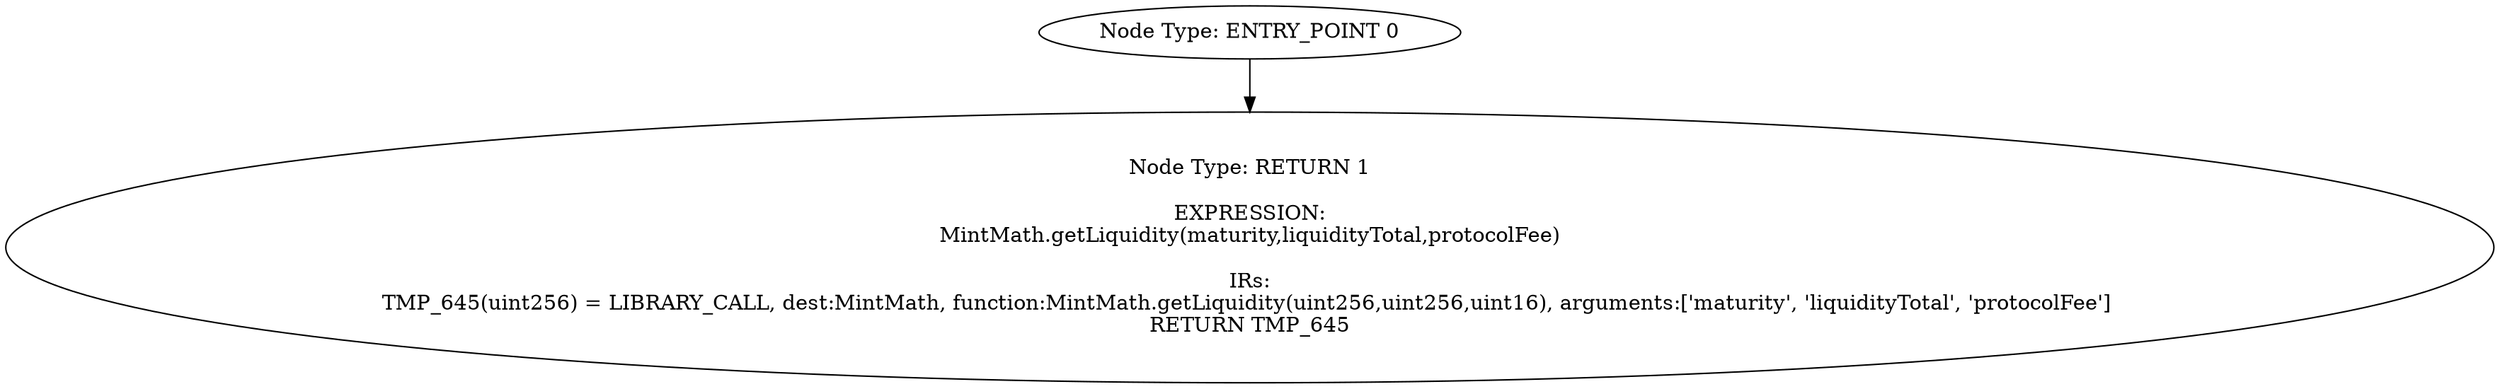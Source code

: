 digraph{
0[label="Node Type: ENTRY_POINT 0
"];
0->1;
1[label="Node Type: RETURN 1

EXPRESSION:
MintMath.getLiquidity(maturity,liquidityTotal,protocolFee)

IRs:
TMP_645(uint256) = LIBRARY_CALL, dest:MintMath, function:MintMath.getLiquidity(uint256,uint256,uint16), arguments:['maturity', 'liquidityTotal', 'protocolFee'] 
RETURN TMP_645"];
}
